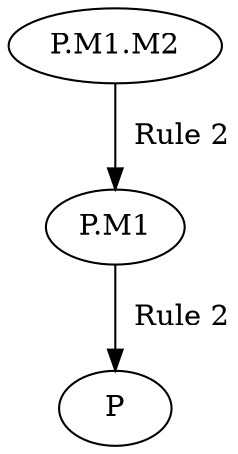 digraph DependencyGraph {
	"P"
	"P.M1" -> "P" [label="  Rule 2"]
	"P.M1.M2" -> "P.M1" [label="  Rule 2"]
}
